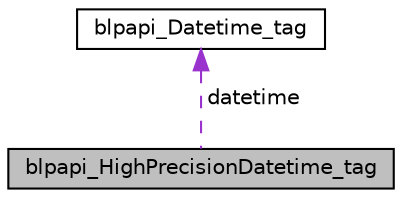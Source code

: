 digraph "blpapi_HighPrecisionDatetime_tag"
{
  edge [fontname="Helvetica",fontsize="10",labelfontname="Helvetica",labelfontsize="10"];
  node [fontname="Helvetica",fontsize="10",shape=record];
  Node1 [label="blpapi_HighPrecisionDatetime_tag",height=0.2,width=0.4,color="black", fillcolor="grey75", style="filled", fontcolor="black"];
  Node2 -> Node1 [dir="back",color="darkorchid3",fontsize="10",style="dashed",label=" datetime" ,fontname="Helvetica"];
  Node2 [label="blpapi_Datetime_tag",height=0.2,width=0.4,color="black", fillcolor="white", style="filled",URL="$structblpapi___datetime__tag.html"];
}
